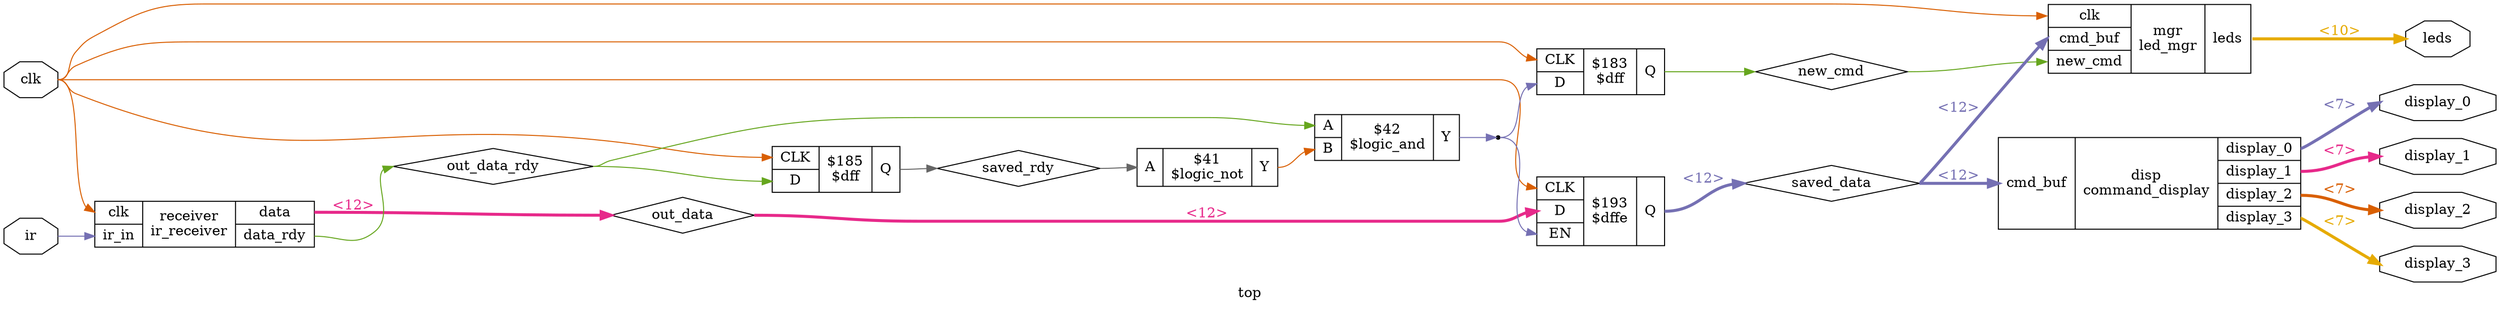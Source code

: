 digraph "top" {
label="top";
rankdir="LR";
remincross=true;
n3 [ shape=octagon, label="clk", color="black", fontcolor="black"];
n4 [ shape=octagon, label="display_0", color="black", fontcolor="black"];
n5 [ shape=octagon, label="display_1", color="black", fontcolor="black"];
n6 [ shape=octagon, label="display_2", color="black", fontcolor="black"];
n7 [ shape=octagon, label="display_3", color="black", fontcolor="black"];
n8 [ shape=octagon, label="ir", color="black", fontcolor="black"];
n9 [ shape=octagon, label="leds", color="black", fontcolor="black"];
n10 [ shape=diamond, label="new_cmd", color="black", fontcolor="black"];
n11 [ shape=diamond, label="out_data", color="black", fontcolor="black"];
n12 [ shape=diamond, label="out_data_rdy", color="black", fontcolor="black"];
n13 [ shape=diamond, label="saved_data", color="black", fontcolor="black"];
n14 [ shape=diamond, label="saved_rdy", color="black", fontcolor="black"];
c19 [ shape=record, label="{{<p15> CLK|<p16> D|<p17> EN}|$193\n$dffe|{<p18> Q}}",  ];
c23 [ shape=record, label="{{<p20> A|<p21> B}|$42\n$logic_and|{<p22> Y}}",  ];
c24 [ shape=record, label="{{<p20> A}|$41\n$logic_not|{<p22> Y}}",  ];
c25 [ shape=record, label="{{<p15> CLK|<p16> D}|$183\n$dff|{<p18> Q}}",  ];
c26 [ shape=record, label="{{<p15> CLK|<p16> D}|$185\n$dff|{<p18> Q}}",  ];
c28 [ shape=record, label="{{<p27> cmd_buf}|disp\ncommand_display|{<p4> display_0|<p5> display_1|<p6> display_2|<p7> display_3}}",  ];
c29 [ shape=record, label="{{<p3> clk|<p27> cmd_buf|<p10> new_cmd}|mgr\nled_mgr|{<p9> leds}}",  ];
c33 [ shape=record, label="{{<p3> clk|<p30> ir_in}|receiver\nir_receiver|{<p31> data|<p32> data_rdy}}",  ];
n1 [ shape=point ];
c23:p22:e -> n1:w [colorscheme="dark28", color="3", fontcolor="3", label=""];
n1:e -> c19:p17:w [colorscheme="dark28", color="3", fontcolor="3", label=""];
n1:e -> c25:p16:w [colorscheme="dark28", color="3", fontcolor="3", label=""];
c25:p18:e -> n10:w [colorscheme="dark28", color="5", fontcolor="5", label=""];
n10:e -> c29:p10:w [colorscheme="dark28", color="5", fontcolor="5", label=""];
c33:p31:e -> n11:w [colorscheme="dark28", color="4", fontcolor="4", style="setlinewidth(3)", label="<12>"];
n11:e -> c19:p16:w [colorscheme="dark28", color="4", fontcolor="4", style="setlinewidth(3)", label="<12>"];
c33:p32:e -> n12:w [colorscheme="dark28", color="5", fontcolor="5", label=""];
n12:e -> c23:p20:w [colorscheme="dark28", color="5", fontcolor="5", label=""];
n12:e -> c26:p16:w [colorscheme="dark28", color="5", fontcolor="5", label=""];
c19:p18:e -> n13:w [colorscheme="dark28", color="3", fontcolor="3", style="setlinewidth(3)", label="<12>"];
n13:e -> c28:p27:w [colorscheme="dark28", color="3", fontcolor="3", style="setlinewidth(3)", label="<12>"];
n13:e -> c29:p27:w [colorscheme="dark28", color="3", fontcolor="3", style="setlinewidth(3)", label="<12>"];
c26:p18:e -> n14:w [colorscheme="dark28", color="8", fontcolor="8", label=""];
n14:e -> c24:p20:w [colorscheme="dark28", color="8", fontcolor="8", label=""];
c24:p22:e -> c23:p21:w [colorscheme="dark28", color="2", fontcolor="2", label=""];
n3:e -> c19:p15:w [colorscheme="dark28", color="2", fontcolor="2", label=""];
n3:e -> c25:p15:w [colorscheme="dark28", color="2", fontcolor="2", label=""];
n3:e -> c26:p15:w [colorscheme="dark28", color="2", fontcolor="2", label=""];
n3:e -> c29:p3:w [colorscheme="dark28", color="2", fontcolor="2", label=""];
n3:e -> c33:p3:w [colorscheme="dark28", color="2", fontcolor="2", label=""];
c28:p4:e -> n4:w [colorscheme="dark28", color="3", fontcolor="3", style="setlinewidth(3)", label="<7>"];
c28:p5:e -> n5:w [colorscheme="dark28", color="4", fontcolor="4", style="setlinewidth(3)", label="<7>"];
c28:p6:e -> n6:w [colorscheme="dark28", color="2", fontcolor="2", style="setlinewidth(3)", label="<7>"];
c28:p7:e -> n7:w [colorscheme="dark28", color="6", fontcolor="6", style="setlinewidth(3)", label="<7>"];
n8:e -> c33:p30:w [colorscheme="dark28", color="3", fontcolor="3", label=""];
c29:p9:e -> n9:w [colorscheme="dark28", color="6", fontcolor="6", style="setlinewidth(3)", label="<10>"];
}
